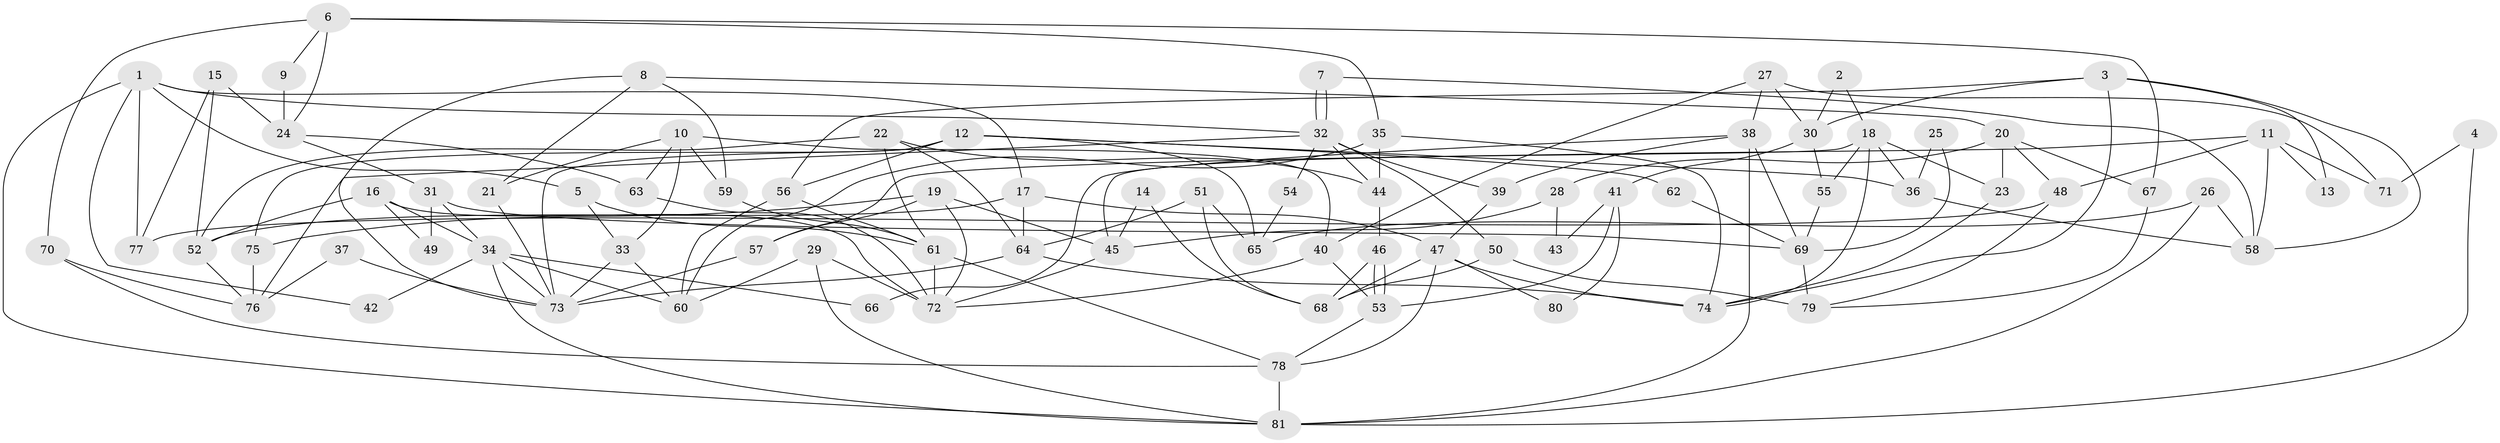 // Generated by graph-tools (version 1.1) at 2025/02/03/09/25 03:02:10]
// undirected, 81 vertices, 162 edges
graph export_dot {
graph [start="1"]
  node [color=gray90,style=filled];
  1;
  2;
  3;
  4;
  5;
  6;
  7;
  8;
  9;
  10;
  11;
  12;
  13;
  14;
  15;
  16;
  17;
  18;
  19;
  20;
  21;
  22;
  23;
  24;
  25;
  26;
  27;
  28;
  29;
  30;
  31;
  32;
  33;
  34;
  35;
  36;
  37;
  38;
  39;
  40;
  41;
  42;
  43;
  44;
  45;
  46;
  47;
  48;
  49;
  50;
  51;
  52;
  53;
  54;
  55;
  56;
  57;
  58;
  59;
  60;
  61;
  62;
  63;
  64;
  65;
  66;
  67;
  68;
  69;
  70;
  71;
  72;
  73;
  74;
  75;
  76;
  77;
  78;
  79;
  80;
  81;
  1 -- 17;
  1 -- 81;
  1 -- 5;
  1 -- 32;
  1 -- 42;
  1 -- 77;
  2 -- 30;
  2 -- 18;
  3 -- 30;
  3 -- 74;
  3 -- 13;
  3 -- 56;
  3 -- 58;
  4 -- 71;
  4 -- 81;
  5 -- 33;
  5 -- 61;
  6 -- 24;
  6 -- 35;
  6 -- 9;
  6 -- 67;
  6 -- 70;
  7 -- 58;
  7 -- 32;
  7 -- 32;
  8 -- 73;
  8 -- 20;
  8 -- 21;
  8 -- 59;
  9 -- 24;
  10 -- 59;
  10 -- 40;
  10 -- 21;
  10 -- 33;
  10 -- 63;
  11 -- 58;
  11 -- 57;
  11 -- 13;
  11 -- 48;
  11 -- 71;
  12 -- 73;
  12 -- 56;
  12 -- 36;
  12 -- 62;
  12 -- 65;
  12 -- 75;
  14 -- 45;
  14 -- 68;
  15 -- 77;
  15 -- 52;
  15 -- 24;
  16 -- 34;
  16 -- 72;
  16 -- 49;
  16 -- 52;
  17 -- 52;
  17 -- 64;
  17 -- 47;
  18 -- 36;
  18 -- 74;
  18 -- 23;
  18 -- 45;
  18 -- 55;
  19 -- 45;
  19 -- 72;
  19 -- 57;
  19 -- 75;
  20 -- 48;
  20 -- 23;
  20 -- 28;
  20 -- 67;
  21 -- 73;
  22 -- 52;
  22 -- 44;
  22 -- 61;
  22 -- 64;
  23 -- 74;
  24 -- 63;
  24 -- 31;
  25 -- 36;
  25 -- 69;
  26 -- 65;
  26 -- 81;
  26 -- 58;
  27 -- 38;
  27 -- 40;
  27 -- 30;
  27 -- 71;
  28 -- 45;
  28 -- 43;
  29 -- 60;
  29 -- 81;
  29 -- 72;
  30 -- 55;
  30 -- 41;
  31 -- 69;
  31 -- 34;
  31 -- 49;
  32 -- 39;
  32 -- 44;
  32 -- 50;
  32 -- 54;
  32 -- 76;
  33 -- 73;
  33 -- 60;
  34 -- 60;
  34 -- 42;
  34 -- 66;
  34 -- 73;
  34 -- 81;
  35 -- 60;
  35 -- 74;
  35 -- 44;
  36 -- 58;
  37 -- 76;
  37 -- 73;
  38 -- 39;
  38 -- 81;
  38 -- 66;
  38 -- 69;
  39 -- 47;
  40 -- 72;
  40 -- 53;
  41 -- 53;
  41 -- 43;
  41 -- 80;
  44 -- 46;
  45 -- 72;
  46 -- 53;
  46 -- 53;
  46 -- 68;
  47 -- 78;
  47 -- 68;
  47 -- 74;
  47 -- 80;
  48 -- 79;
  48 -- 77;
  50 -- 68;
  50 -- 79;
  51 -- 64;
  51 -- 68;
  51 -- 65;
  52 -- 76;
  53 -- 78;
  54 -- 65;
  55 -- 69;
  56 -- 61;
  56 -- 60;
  57 -- 73;
  59 -- 61;
  61 -- 72;
  61 -- 78;
  62 -- 69;
  63 -- 72;
  64 -- 73;
  64 -- 74;
  67 -- 79;
  69 -- 79;
  70 -- 76;
  70 -- 78;
  75 -- 76;
  78 -- 81;
}
